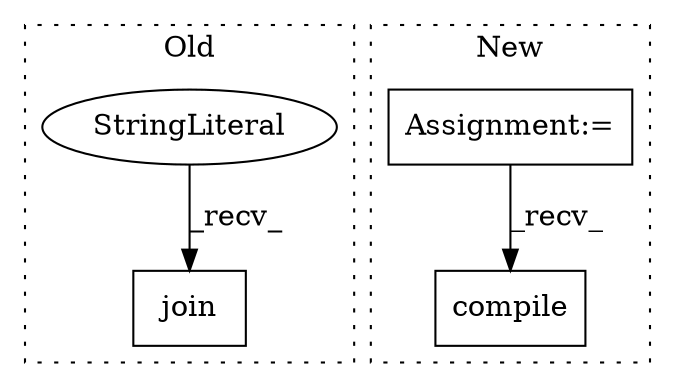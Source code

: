 digraph G {
subgraph cluster0 {
1 [label="join" a="32" s="1777,1876" l="5,1" shape="box"];
3 [label="StringLiteral" a="45" s="1774" l="2" shape="ellipse"];
label = "Old";
style="dotted";
}
subgraph cluster1 {
2 [label="compile" a="32" s="1864" l="9" shape="box"];
4 [label="Assignment:=" a="7" s="1290" l="1" shape="box"];
label = "New";
style="dotted";
}
3 -> 1 [label="_recv_"];
4 -> 2 [label="_recv_"];
}